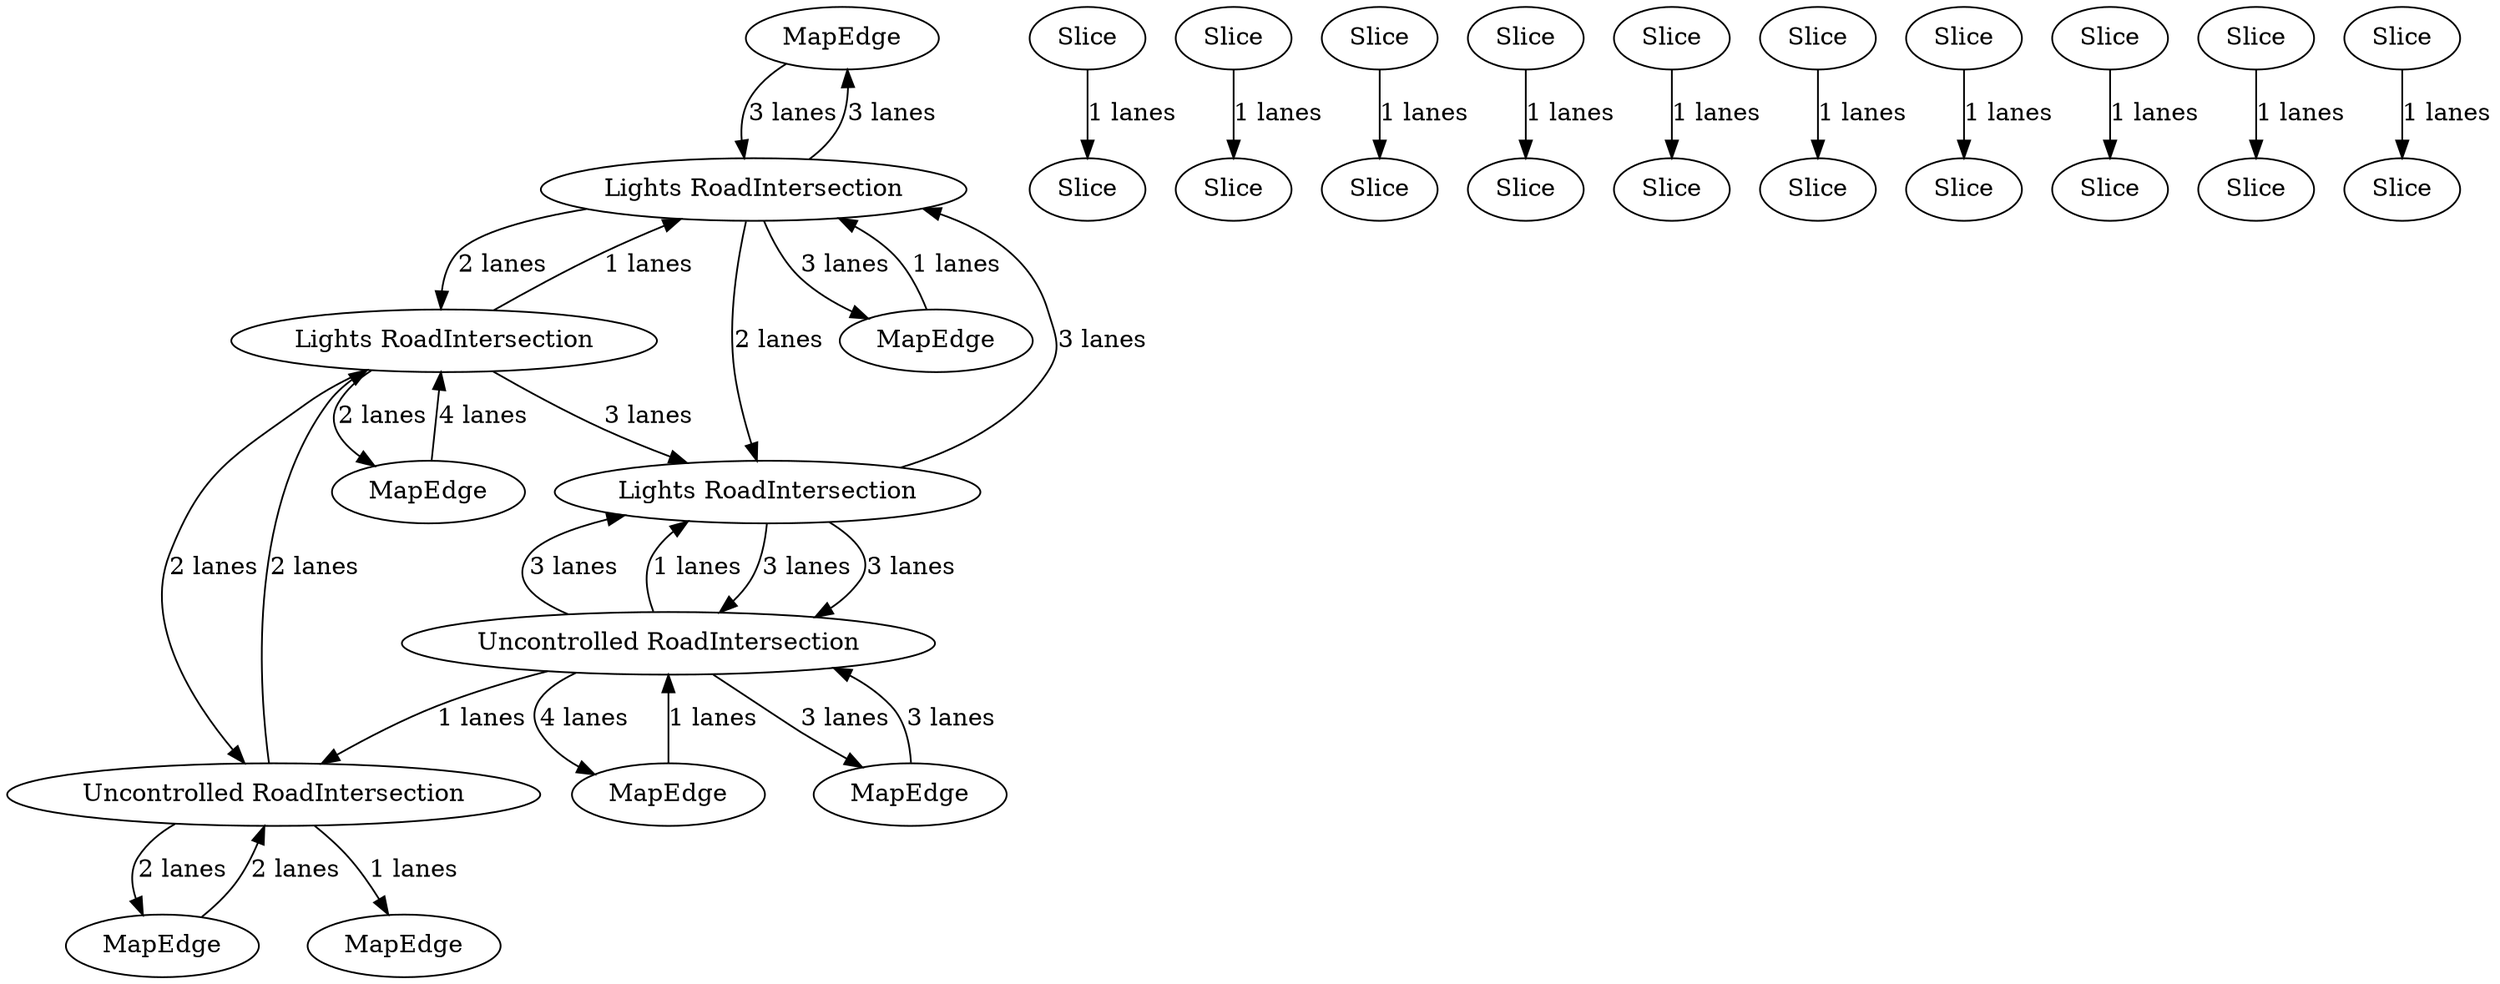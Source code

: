 digraph {
    0 [ label = "MapEdge" ]
    1 [ label = "Lights RoadIntersection" ]
    2 [ label = "Lights RoadIntersection" ]
    3 [ label = "Lights RoadIntersection" ]
    4 [ label = "MapEdge" ]
    5 [ label = "MapEdge" ]
    6 [ label = "MapEdge" ]
    7 [ label = "MapEdge" ]
    8 [ label = "Slice" ]
    9 [ label = "Slice" ]
    10 [ label = "Slice" ]
    11 [ label = "Slice" ]
    12 [ label = "Slice" ]
    13 [ label = "Slice" ]
    14 [ label = "Slice" ]
    15 [ label = "Slice" ]
    16 [ label = "Slice" ]
    17 [ label = "Slice" ]
    18 [ label = "Slice" ]
    19 [ label = "Slice" ]
    20 [ label = "Slice" ]
    21 [ label = "Slice" ]
    22 [ label = "Slice" ]
    23 [ label = "Slice" ]
    24 [ label = "Slice" ]
    25 [ label = "Slice" ]
    26 [ label = "Slice" ]
    27 [ label = "Slice" ]
    28 [ label = "MapEdge" ]
    29 [ label = "Uncontrolled RoadIntersection" ]
    30 [ label = "Uncontrolled RoadIntersection" ]
    31 [ label = "MapEdge" ]
    0 -> 1 [ label = "3 lanes" ]
    1 -> 0 [ label = "3 lanes" ]
    2 -> 1 [ label = "1 lanes" ]
    1 -> 2 [ label = "2 lanes" ]
    1 -> 3 [ label = "2 lanes" ]
    3 -> 1 [ label = "3 lanes" ]
    3 -> 30 [ label = "3 lanes" ]
    30 -> 3 [ label = "3 lanes" ]
    30 -> 4 [ label = "3 lanes" ]
    4 -> 30 [ label = "3 lanes" ]
    2 -> 3 [ label = "3 lanes" ]
    30 -> 5 [ label = "4 lanes" ]
    5 -> 30 [ label = "1 lanes" ]
    6 -> 2 [ label = "4 lanes" ]
    2 -> 6 [ label = "2 lanes" ]
    7 -> 29 [ label = "2 lanes" ]
    29 -> 7 [ label = "2 lanes" ]
    29 -> 2 [ label = "2 lanes" ]
    2 -> 29 [ label = "2 lanes" ]
    9 -> 8 [ label = "1 lanes" ]
    11 -> 10 [ label = "1 lanes" ]
    13 -> 12 [ label = "1 lanes" ]
    15 -> 14 [ label = "1 lanes" ]
    17 -> 16 [ label = "1 lanes" ]
    19 -> 18 [ label = "1 lanes" ]
    21 -> 20 [ label = "1 lanes" ]
    23 -> 22 [ label = "1 lanes" ]
    25 -> 24 [ label = "1 lanes" ]
    27 -> 26 [ label = "1 lanes" ]
    29 -> 28 [ label = "1 lanes" ]
    30 -> 29 [ label = "1 lanes" ]
    1 -> 31 [ label = "3 lanes" ]
    31 -> 1 [ label = "1 lanes" ]
    3 -> 30 [ label = "3 lanes" ]
    30 -> 3 [ label = "1 lanes" ]
}
